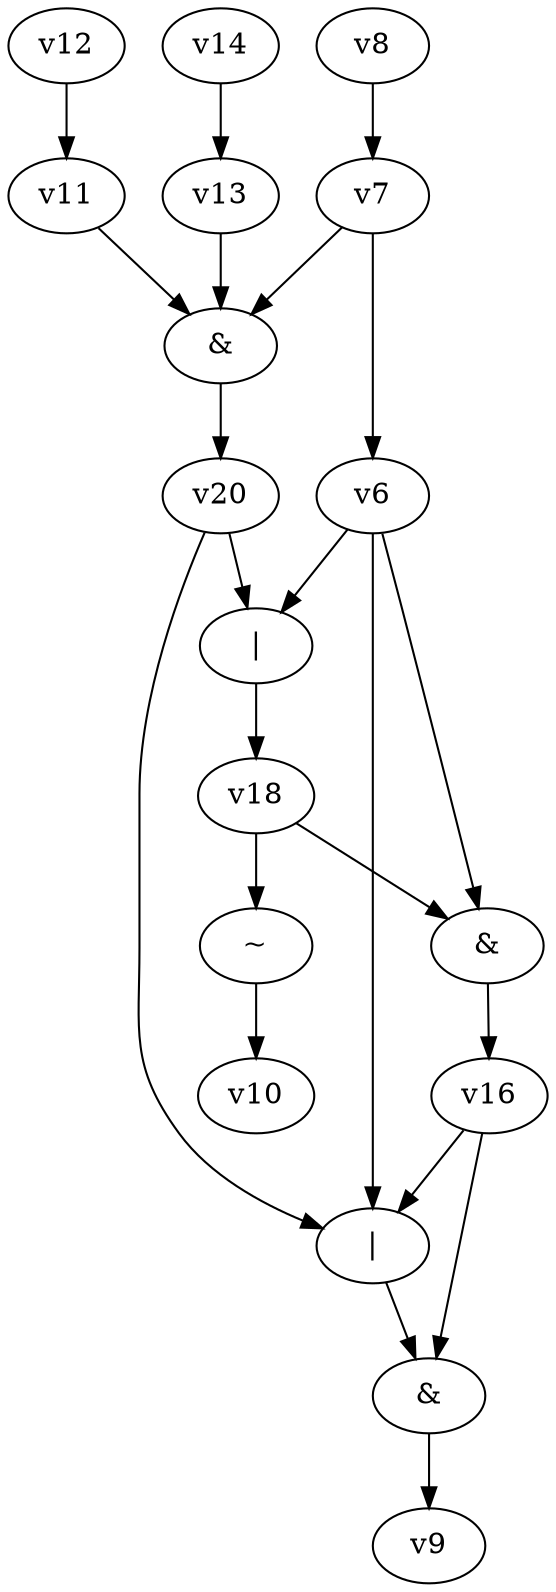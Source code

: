 digraph G { 
v0 [label="&"]; 
v1 [label="|"]; 
v2 [label="~"]; 
v15 [label="&"]; 
v17 [label="|"]; 
v19 [label="&"]; 
v0 -> v9;
v1 -> v0;
v2 -> v10;
v6 -> v1;
v6 -> v15 -> v16;
v6 -> v17 -> v18;
v7 -> v6;
v7 -> v19 -> v20;
v8 -> v7;
v11 -> v19;
v12 -> v11;
v13 -> v19;
v14 -> v13;
v16 -> v0;
v16 -> v1;
v18 -> v2;
v18 -> v15;
v20 -> v1;
v20 -> v17;
}